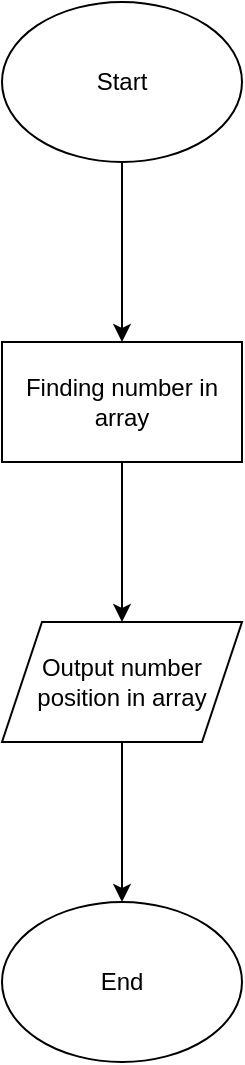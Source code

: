 <mxfile version="25.0.3">
  <diagram name="หน้า-1" id="G-K4ZRIUyVHtj03wZpMy">
    <mxGraphModel dx="1050" dy="530" grid="1" gridSize="10" guides="1" tooltips="1" connect="1" arrows="1" fold="1" page="1" pageScale="1" pageWidth="827" pageHeight="1169" math="0" shadow="0">
      <root>
        <mxCell id="0" />
        <mxCell id="1" parent="0" />
        <mxCell id="djPmmu6G1E4qJbGtnXes-4" value="" style="edgeStyle=orthogonalEdgeStyle;rounded=0;orthogonalLoop=1;jettySize=auto;html=1;" edge="1" parent="1" source="djPmmu6G1E4qJbGtnXes-2" target="djPmmu6G1E4qJbGtnXes-3">
          <mxGeometry relative="1" as="geometry" />
        </mxCell>
        <mxCell id="djPmmu6G1E4qJbGtnXes-2" value="Start" style="ellipse;whiteSpace=wrap;html=1;" vertex="1" parent="1">
          <mxGeometry x="354" y="10" width="120" height="80" as="geometry" />
        </mxCell>
        <mxCell id="djPmmu6G1E4qJbGtnXes-6" value="" style="edgeStyle=orthogonalEdgeStyle;rounded=0;orthogonalLoop=1;jettySize=auto;html=1;" edge="1" parent="1" source="djPmmu6G1E4qJbGtnXes-3" target="djPmmu6G1E4qJbGtnXes-5">
          <mxGeometry relative="1" as="geometry" />
        </mxCell>
        <mxCell id="djPmmu6G1E4qJbGtnXes-3" value="Finding number in array" style="whiteSpace=wrap;html=1;" vertex="1" parent="1">
          <mxGeometry x="354" y="180" width="120" height="60" as="geometry" />
        </mxCell>
        <mxCell id="djPmmu6G1E4qJbGtnXes-8" value="" style="edgeStyle=orthogonalEdgeStyle;rounded=0;orthogonalLoop=1;jettySize=auto;html=1;" edge="1" parent="1" source="djPmmu6G1E4qJbGtnXes-5" target="djPmmu6G1E4qJbGtnXes-7">
          <mxGeometry relative="1" as="geometry" />
        </mxCell>
        <mxCell id="djPmmu6G1E4qJbGtnXes-5" value="Output number position in array" style="shape=parallelogram;perimeter=parallelogramPerimeter;whiteSpace=wrap;html=1;fixedSize=1;" vertex="1" parent="1">
          <mxGeometry x="354" y="320" width="120" height="60" as="geometry" />
        </mxCell>
        <mxCell id="djPmmu6G1E4qJbGtnXes-7" value="End" style="ellipse;whiteSpace=wrap;html=1;" vertex="1" parent="1">
          <mxGeometry x="354" y="460" width="120" height="80" as="geometry" />
        </mxCell>
      </root>
    </mxGraphModel>
  </diagram>
</mxfile>
